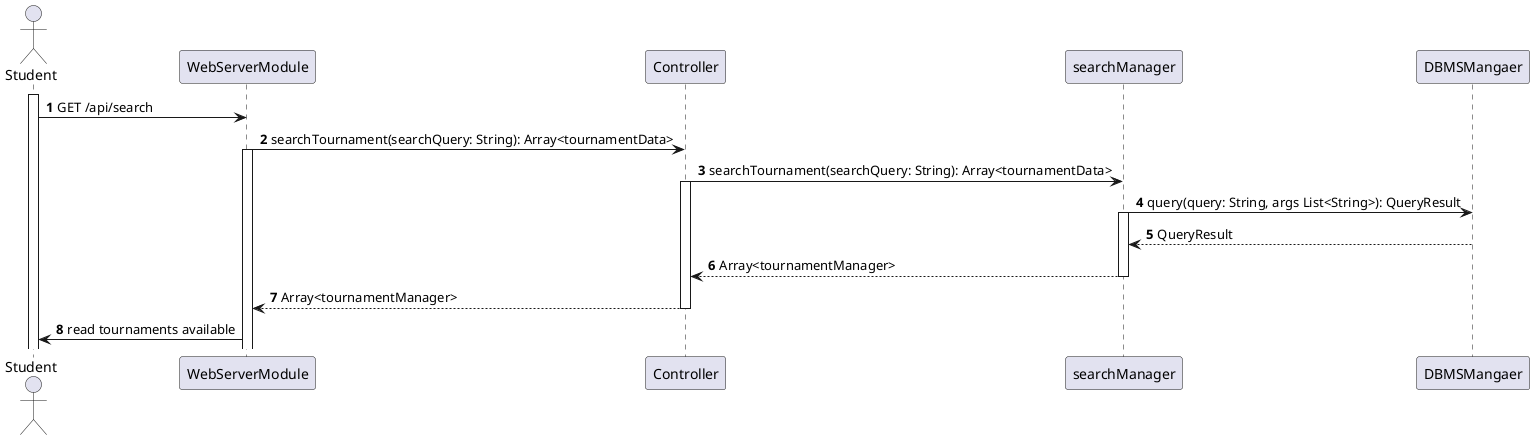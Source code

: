 @startuml

autonumber
actor Student as U
participant searchManager as SM
participant WebServerModule as WS
participant Controller as C
participant searchMangaer as SM
participant DBMSMangaer as DBMS

activate U
U->WS: GET /api/search
WS->C: searchTournament(searchQuery: String): Array<tournamentData>
activate WS 
C->SM: searchTournament(searchQuery: String): Array<tournamentData>
activate C
SM->DBMS: query(query: String, args List<String>): QueryResult
activate SM
DBMS-->SM: QueryResult
SM-->C: Array<tournamentManager>
deactivate SM
C-->WS: Array<tournamentManager>
deactivate C
WS->U: read tournaments available



@enduml